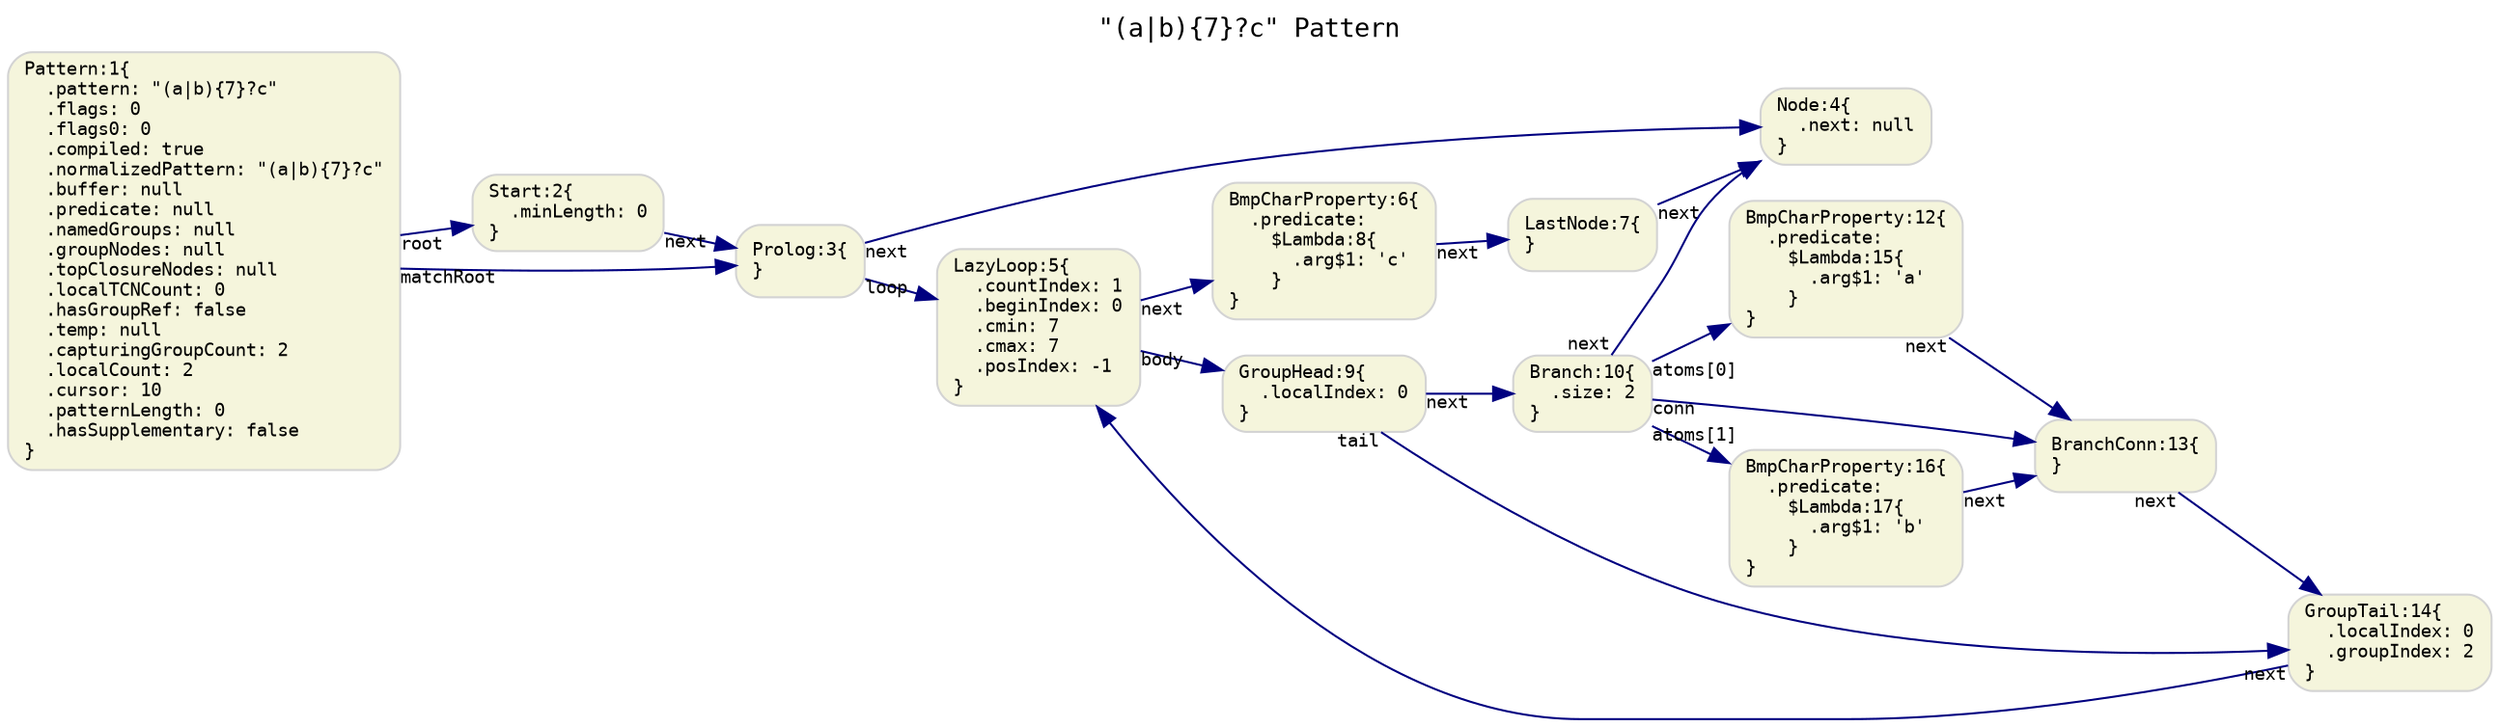 digraph G {
  rankdir=LR;
  labelloc="t";
  label="\"(a|b)\{7\}?c\" Pattern\l";
  graph [fontname="Monospace", fontsize="13"]

  // default nodes
  node [fontname="Monospace", fontsize="9", shape="box", style="rounded,filled", color="LightGray", fillcolor="Beige"]
  1[ label="Pattern:1\{\l  .pattern: \"(a|b)\{7\}?c\"\l  .flags: 0\l  .flags0: 0\l  .compiled: true\l  .normalizedPattern: \"(a|b)\{7\}?c\"\l  .buffer: null\l  .predicate: null\l  .namedGroups: null\l  .groupNodes: null\l  .topClosureNodes: null\l  .localTCNCount: 0\l  .hasGroupRef: false\l  .temp: null\l  .capturingGroupCount: 2\l  .localCount: 2\l  .cursor: 10\l  .patternLength: 0\l  .hasSupplementary: false\l\}\l" ]
  2[ label="Start:2\{\l  .minLength: 0\l\}\l" ]
  3[ label="Prolog:3\{\l\}\l" ]
  4[ label="Node:4\{\l  .next: null\l\}\l" ]
  5[ label="LazyLoop:5\{\l  .countIndex: 1\l  .beginIndex: 0\l  .cmin: 7\l  .cmax: 7\l  .posIndex: -1\l\}\l" ]
  6[ label="BmpCharProperty:6\{\l  .predicate:\l    $Lambda:8\{\l      .arg$1: 'c'\l    \}\l\}\l" ]
  7[ label="LastNode:7\{\l\}\l" ]
  9[ label="GroupHead:9\{\l  .localIndex: 0\l\}\l" ]
  10[ label="Branch:10\{\l  .size: 2\l\}\l" ]
  12[ label="BmpCharProperty:12\{\l  .predicate:\l    $Lambda:15\{\l      .arg$1: 'a'\l    \}\l\}\l" ]
  13[ label="BranchConn:13\{\l\}\l" ]
  14[ label="GroupTail:14\{\l  .localIndex: 0\l  .groupIndex: 2\l\}\l" ]
  16[ label="BmpCharProperty:16\{\l  .predicate:\l    $Lambda:17\{\l      .arg$1: 'b'\l    \}\l\}\l" ]

  // default edges
  edge [fontname="Monospace", fontsize="9", color="Navy"]
  3 -> 4 [ label="",  taillabel="next" ]
  7 -> 4 [ label="",  taillabel="next" ]
  6 -> 7 [ label="",  taillabel="next" ]
  5 -> 6 [ label="",  taillabel="next" ]
  10 -> 4 [ label="",  taillabel="next" ]
  14 -> 5 [ label="",  taillabel="next" ]
  13 -> 14 [ label="",  taillabel="next" ]
  12 -> 13 [ label="",  taillabel="next" ]
  10 -> 12 [ label="",  taillabel="atoms[0]" ]
  16 -> 13 [ label="",  taillabel="next" ]
  10 -> 16 [ label="",  taillabel="atoms[1]" ]
  10 -> 13 [ label="",  taillabel="conn" ]
  9 -> 10 [ label="",  taillabel="next" ]
  9 -> 14 [ label="",  taillabel="tail" ]
  5 -> 9 [ label="",  taillabel="body" ]
  3 -> 5 [ label="",  taillabel="loop" ]
  2 -> 3 [ label="",  taillabel="next" ]
  1 -> 2 [ label="",  taillabel="root" ]
  1 -> 3 [ label="",  taillabel="matchRoot" ]
}
